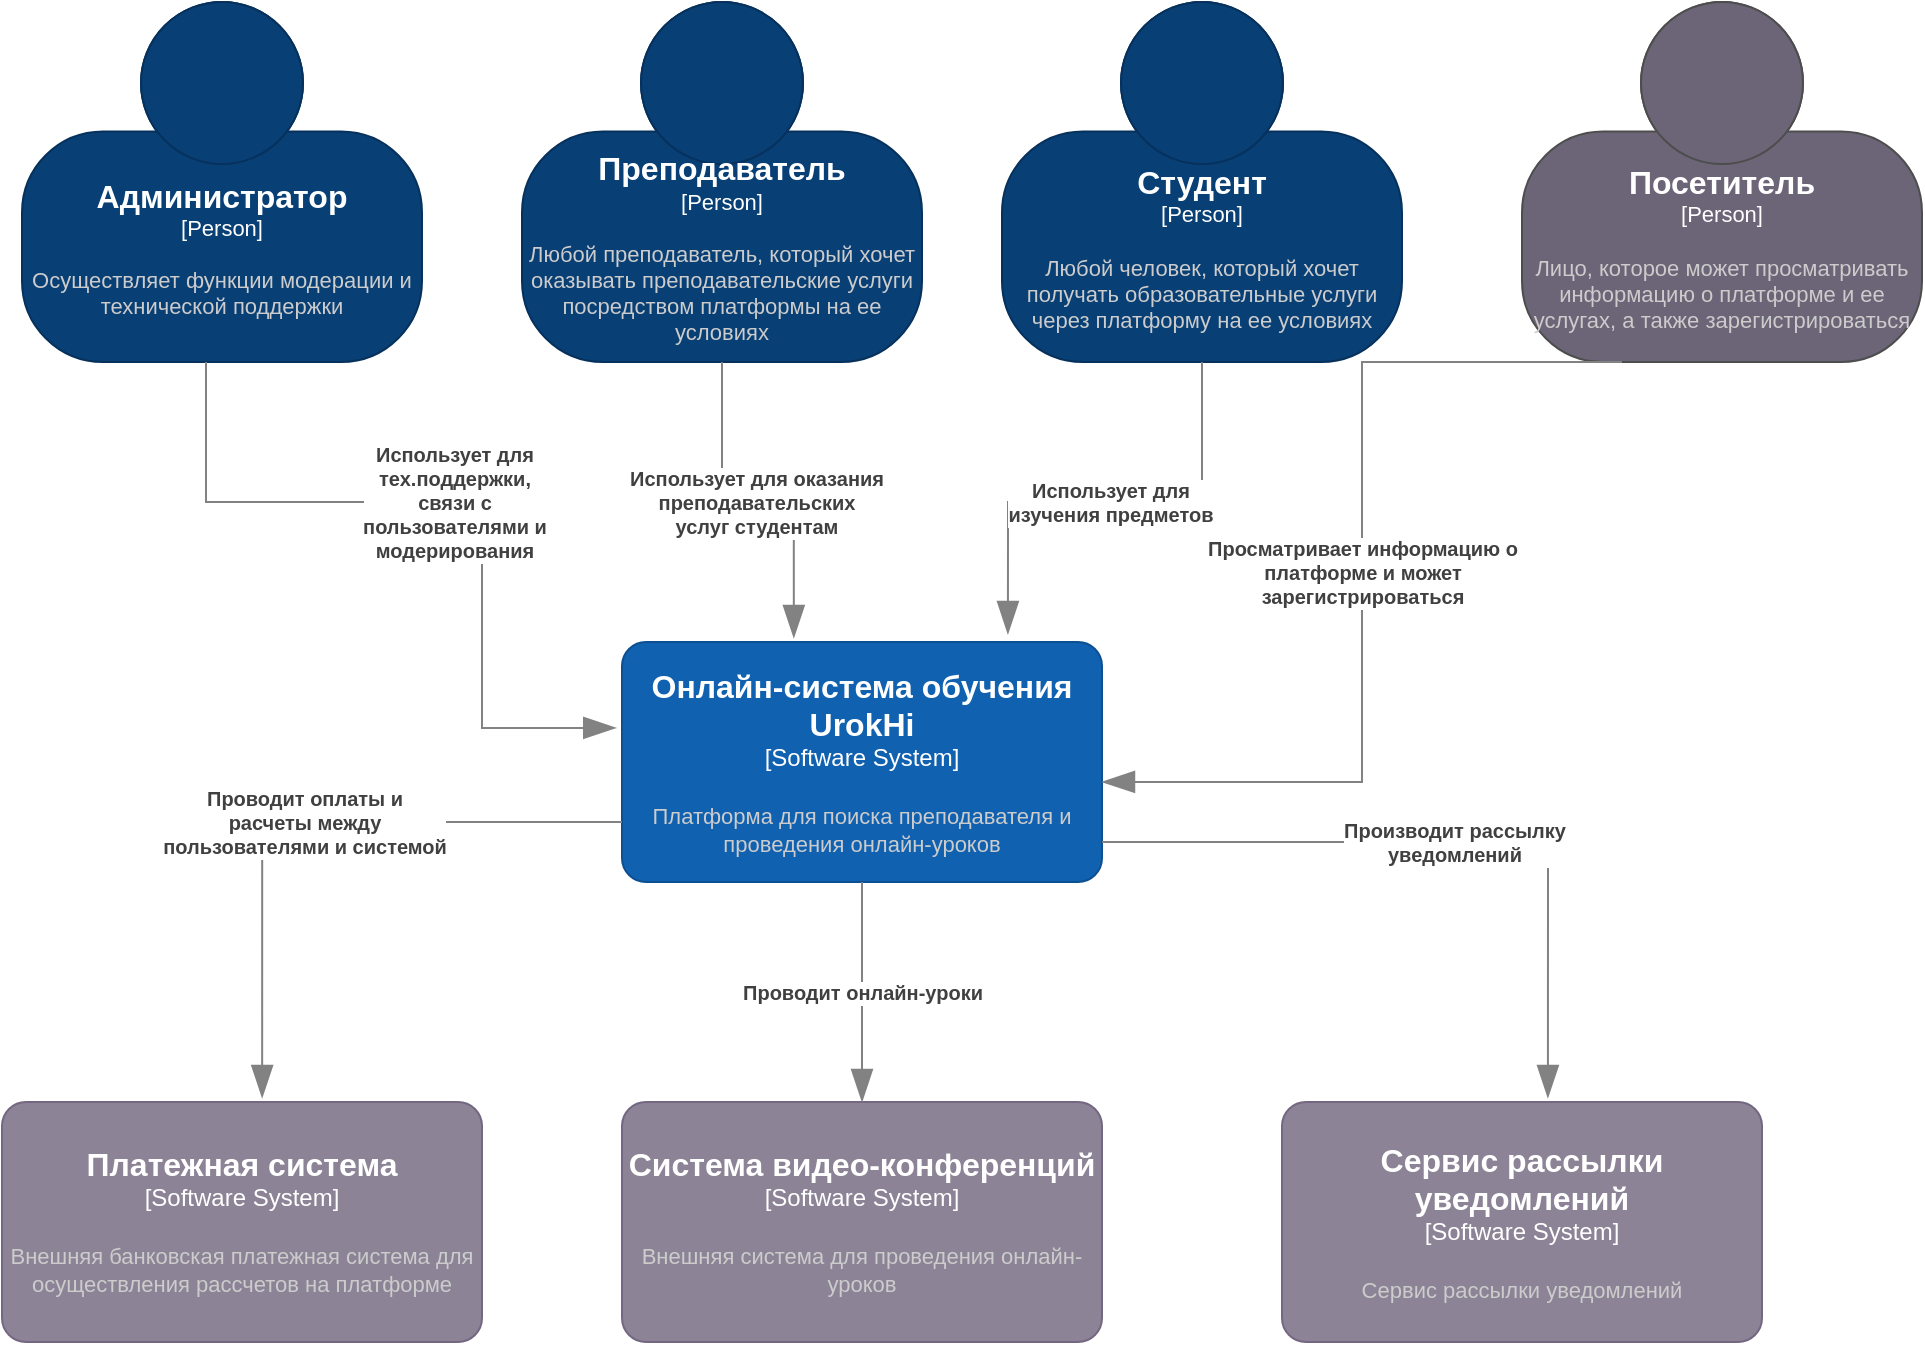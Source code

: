 <mxfile version="24.5.2" type="device">
  <diagram name="Page-1" id="E-IDXrgd8GRbGW7akyHb">
    <mxGraphModel dx="1818" dy="853" grid="1" gridSize="10" guides="1" tooltips="1" connect="1" arrows="1" fold="1" page="1" pageScale="1" pageWidth="827" pageHeight="1169" math="0" shadow="0">
      <root>
        <mxCell id="0" />
        <mxCell id="1" parent="0" />
        <object placeholders="1" c4Name="Преподаватель" c4Type="Person" c4Description="Любой преподаватель, который хочет оказывать преподавательские услуги посредством платформы на ее условиях" label="&lt;font style=&quot;font-size: 16px&quot;&gt;&lt;b&gt;%c4Name%&lt;/b&gt;&lt;/font&gt;&lt;div&gt;[%c4Type%]&lt;/div&gt;&lt;br&gt;&lt;div&gt;&lt;font style=&quot;font-size: 11px&quot;&gt;&lt;font color=&quot;#cccccc&quot;&gt;%c4Description%&lt;/font&gt;&lt;/div&gt;" id="kydnnjMlF6UbbDCAMPTQ-1">
          <mxCell style="html=1;fontSize=11;dashed=0;whiteSpace=wrap;fillColor=#083F75;strokeColor=#06315C;fontColor=#ffffff;shape=mxgraph.c4.person2;align=center;metaEdit=1;points=[[0.5,0,0],[1,0.5,0],[1,0.75,0],[0.75,1,0],[0.5,1,0],[0.25,1,0],[0,0.75,0],[0,0.5,0]];resizable=0;" vertex="1" parent="1">
            <mxGeometry x="290" y="50" width="200" height="180" as="geometry" />
          </mxCell>
        </object>
        <object placeholders="1" c4Name="Студент" c4Type="Person" c4Description="Любой человек, который хочет получать образовательные услуги через платформу на ее условиях" label="&lt;font style=&quot;font-size: 16px&quot;&gt;&lt;b&gt;%c4Name%&lt;/b&gt;&lt;/font&gt;&lt;div&gt;[%c4Type%]&lt;/div&gt;&lt;br&gt;&lt;div&gt;&lt;font style=&quot;font-size: 11px&quot;&gt;&lt;font color=&quot;#cccccc&quot;&gt;%c4Description%&lt;/font&gt;&lt;/div&gt;" id="kydnnjMlF6UbbDCAMPTQ-2">
          <mxCell style="html=1;fontSize=11;dashed=0;whiteSpace=wrap;fillColor=#083F75;strokeColor=#06315C;fontColor=#ffffff;shape=mxgraph.c4.person2;align=center;metaEdit=1;points=[[0.5,0,0],[1,0.5,0],[1,0.75,0],[0.75,1,0],[0.5,1,0],[0.25,1,0],[0,0.75,0],[0,0.5,0]];resizable=0;" vertex="1" parent="1">
            <mxGeometry x="530" y="50" width="200" height="180" as="geometry" />
          </mxCell>
        </object>
        <object placeholders="1" c4Name="Посетитель" c4Type="Person" c4Description="Лицо, которое может просматривать информацию о платформе и ее услугах, а также зарегистрироваться" label="&lt;font style=&quot;font-size: 16px&quot;&gt;&lt;b&gt;%c4Name%&lt;/b&gt;&lt;/font&gt;&lt;div&gt;[%c4Type%]&lt;/div&gt;&lt;br&gt;&lt;div&gt;&lt;font style=&quot;font-size: 11px&quot;&gt;&lt;font color=&quot;#cccccc&quot;&gt;%c4Description%&lt;/font&gt;&lt;/div&gt;" id="kydnnjMlF6UbbDCAMPTQ-3">
          <mxCell style="html=1;fontSize=11;dashed=0;whiteSpace=wrap;fillColor=#6C6477;strokeColor=#4D4D4D;fontColor=#ffffff;shape=mxgraph.c4.person2;align=center;metaEdit=1;points=[[0.5,0,0],[1,0.5,0],[1,0.75,0],[0.75,1,0],[0.5,1,0],[0.25,1,0],[0,0.75,0],[0,0.5,0]];resizable=0;" vertex="1" parent="1">
            <mxGeometry x="790" y="50" width="200" height="180" as="geometry" />
          </mxCell>
        </object>
        <object placeholders="1" c4Name="Онлайн-система обучения UrokHi" c4Type="Software System" c4Description="Платформа для поиска преподавателя и проведения онлайн-уроков" label="&lt;font style=&quot;font-size: 16px&quot;&gt;&lt;b&gt;%c4Name%&lt;/b&gt;&lt;/font&gt;&lt;div&gt;[%c4Type%]&lt;/div&gt;&lt;br&gt;&lt;div&gt;&lt;font style=&quot;font-size: 11px&quot;&gt;&lt;font color=&quot;#cccccc&quot;&gt;%c4Description%&lt;/font&gt;&lt;/div&gt;" id="kydnnjMlF6UbbDCAMPTQ-4">
          <mxCell style="rounded=1;whiteSpace=wrap;html=1;labelBackgroundColor=none;fillColor=#1061B0;fontColor=#ffffff;align=center;arcSize=10;strokeColor=#0D5091;metaEdit=1;resizable=0;points=[[0.25,0,0],[0.5,0,0],[0.75,0,0],[1,0.25,0],[1,0.5,0],[1,0.75,0],[0.75,1,0],[0.5,1,0],[0.25,1,0],[0,0.75,0],[0,0.5,0],[0,0.25,0]];" vertex="1" parent="1">
            <mxGeometry x="340" y="370" width="240" height="120" as="geometry" />
          </mxCell>
        </object>
        <object placeholders="1" c4Name="Администратор" c4Type="Person" c4Description="Осуществляет функции модерации и технической поддержки" label="&lt;font style=&quot;font-size: 16px&quot;&gt;&lt;b&gt;%c4Name%&lt;/b&gt;&lt;/font&gt;&lt;div&gt;[%c4Type%]&lt;/div&gt;&lt;br&gt;&lt;div&gt;&lt;font style=&quot;font-size: 11px&quot;&gt;&lt;font color=&quot;#cccccc&quot;&gt;%c4Description%&lt;/font&gt;&lt;/div&gt;" id="kydnnjMlF6UbbDCAMPTQ-5">
          <mxCell style="html=1;fontSize=11;dashed=0;whiteSpace=wrap;fillColor=#083F75;strokeColor=#06315C;fontColor=#ffffff;shape=mxgraph.c4.person2;align=center;metaEdit=1;points=[[0.5,0,0],[1,0.5,0],[1,0.75,0],[0.75,1,0],[0.5,1,0],[0.25,1,0],[0,0.75,0],[0,0.5,0]];resizable=0;" vertex="1" parent="1">
            <mxGeometry x="40" y="50" width="200" height="180" as="geometry" />
          </mxCell>
        </object>
        <object placeholders="1" c4Name="Платежная система" c4Type="Software System" c4Description="Внешняя банковская платежная система для осуществления рассчетов на платформе" label="&lt;font style=&quot;font-size: 16px&quot;&gt;&lt;b&gt;%c4Name%&lt;/b&gt;&lt;/font&gt;&lt;div&gt;[%c4Type%]&lt;/div&gt;&lt;br&gt;&lt;div&gt;&lt;font style=&quot;font-size: 11px&quot;&gt;&lt;font color=&quot;#cccccc&quot;&gt;%c4Description%&lt;/font&gt;&lt;/div&gt;" id="kydnnjMlF6UbbDCAMPTQ-6">
          <mxCell style="rounded=1;whiteSpace=wrap;html=1;labelBackgroundColor=none;fillColor=#8C8496;fontColor=#ffffff;align=center;arcSize=10;strokeColor=#736782;metaEdit=1;resizable=0;points=[[0.25,0,0],[0.5,0,0],[0.75,0,0],[1,0.25,0],[1,0.5,0],[1,0.75,0],[0.75,1,0],[0.5,1,0],[0.25,1,0],[0,0.75,0],[0,0.5,0],[0,0.25,0]];" vertex="1" parent="1">
            <mxGeometry x="30" y="600" width="240" height="120" as="geometry" />
          </mxCell>
        </object>
        <object placeholders="1" c4Name="Система видео-конференций" c4Type="Software System" c4Description="Внешняя система для проведения онлайн-уроков" label="&lt;font style=&quot;font-size: 16px&quot;&gt;&lt;b&gt;%c4Name%&lt;/b&gt;&lt;/font&gt;&lt;div&gt;[%c4Type%]&lt;/div&gt;&lt;br&gt;&lt;div&gt;&lt;font style=&quot;font-size: 11px&quot;&gt;&lt;font color=&quot;#cccccc&quot;&gt;%c4Description%&lt;/font&gt;&lt;/div&gt;" id="kydnnjMlF6UbbDCAMPTQ-7">
          <mxCell style="rounded=1;whiteSpace=wrap;html=1;labelBackgroundColor=none;fillColor=#8C8496;fontColor=#ffffff;align=center;arcSize=10;strokeColor=#736782;metaEdit=1;resizable=0;points=[[0.25,0,0],[0.5,0,0],[0.75,0,0],[1,0.25,0],[1,0.5,0],[1,0.75,0],[0.75,1,0],[0.5,1,0],[0.25,1,0],[0,0.75,0],[0,0.5,0],[0,0.25,0]];" vertex="1" parent="1">
            <mxGeometry x="340" y="600" width="240" height="120" as="geometry" />
          </mxCell>
        </object>
        <object placeholders="1" c4Name="Сервис рассылки уведомлений" c4Type="Software System" c4Description="Сервис рассылки уведомлений" label="&lt;font style=&quot;font-size: 16px&quot;&gt;&lt;b&gt;%c4Name%&lt;/b&gt;&lt;/font&gt;&lt;div&gt;[%c4Type%]&lt;/div&gt;&lt;br&gt;&lt;div&gt;&lt;font style=&quot;font-size: 11px&quot;&gt;&lt;font color=&quot;#cccccc&quot;&gt;%c4Description%&lt;/font&gt;&lt;/div&gt;" id="kydnnjMlF6UbbDCAMPTQ-8">
          <mxCell style="rounded=1;whiteSpace=wrap;html=1;labelBackgroundColor=none;fillColor=#8C8496;fontColor=#ffffff;align=center;arcSize=10;strokeColor=#736782;metaEdit=1;resizable=0;points=[[0.25,0,0],[0.5,0,0],[0.75,0,0],[1,0.25,0],[1,0.5,0],[1,0.75,0],[0.75,1,0],[0.5,1,0],[0.25,1,0],[0,0.75,0],[0,0.5,0],[0,0.25,0]];" vertex="1" parent="1">
            <mxGeometry x="670" y="600" width="240" height="120" as="geometry" />
          </mxCell>
        </object>
        <object placeholders="1" c4Type="Relationship" c4Description="Использует для &#xa;изучения предметов" label="&lt;div style=&quot;text-align: left&quot;&gt;&lt;div style=&quot;text-align: center&quot;&gt;&lt;b&gt;%c4Description%&lt;/b&gt;&lt;/div&gt;" id="kydnnjMlF6UbbDCAMPTQ-9">
          <mxCell style="endArrow=blockThin;html=1;fontSize=10;fontColor=#404040;strokeWidth=1;endFill=1;strokeColor=#828282;elbow=vertical;metaEdit=1;endSize=14;startSize=14;jumpStyle=arc;jumpSize=16;rounded=0;edgeStyle=orthogonalEdgeStyle;entryX=0.804;entryY=-0.033;entryDx=0;entryDy=0;entryPerimeter=0;exitX=0.5;exitY=1;exitDx=0;exitDy=0;exitPerimeter=0;" edge="1" parent="1" source="kydnnjMlF6UbbDCAMPTQ-2" target="kydnnjMlF6UbbDCAMPTQ-4">
            <mxGeometry width="240" relative="1" as="geometry">
              <mxPoint x="640" y="430" as="sourcePoint" />
              <mxPoint x="880" y="430" as="targetPoint" />
            </mxGeometry>
          </mxCell>
        </object>
        <object placeholders="1" c4Type="Relationship" c4Description="Использует для оказания&#xa;преподавательских &#xa;услуг студентам " label="&lt;div style=&quot;text-align: left&quot;&gt;&lt;div style=&quot;text-align: center&quot;&gt;&lt;b&gt;%c4Description%&lt;/b&gt;&lt;/div&gt;" id="kydnnjMlF6UbbDCAMPTQ-10">
          <mxCell style="endArrow=blockThin;html=1;fontSize=10;fontColor=#404040;strokeWidth=1;endFill=1;strokeColor=#828282;elbow=vertical;metaEdit=1;endSize=14;startSize=14;jumpStyle=arc;jumpSize=16;rounded=0;edgeStyle=orthogonalEdgeStyle;exitX=0.5;exitY=1;exitDx=0;exitDy=0;exitPerimeter=0;entryX=0.358;entryY=-0.017;entryDx=0;entryDy=0;entryPerimeter=0;" edge="1" parent="1" source="kydnnjMlF6UbbDCAMPTQ-1" target="kydnnjMlF6UbbDCAMPTQ-4">
            <mxGeometry width="240" relative="1" as="geometry">
              <mxPoint x="640" y="430" as="sourcePoint" />
              <mxPoint x="880" y="430" as="targetPoint" />
            </mxGeometry>
          </mxCell>
        </object>
        <object placeholders="1" c4Type="Relationship" c4Description="Использует для &#xa;тех.поддержки, &#xa;связи с &#xa;пользователями и &#xa;модерирования " label="&lt;div style=&quot;text-align: left&quot;&gt;&lt;div style=&quot;text-align: center&quot;&gt;&lt;b&gt;%c4Description%&lt;/b&gt;&lt;/div&gt;" id="kydnnjMlF6UbbDCAMPTQ-11">
          <mxCell style="endArrow=blockThin;html=1;fontSize=10;fontColor=#404040;strokeWidth=1;endFill=1;strokeColor=#828282;elbow=vertical;metaEdit=1;endSize=14;startSize=14;jumpStyle=arc;jumpSize=16;rounded=0;edgeStyle=orthogonalEdgeStyle;exitX=0.46;exitY=1;exitDx=0;exitDy=0;exitPerimeter=0;entryX=-0.012;entryY=0.358;entryDx=0;entryDy=0;entryPerimeter=0;" edge="1" parent="1" source="kydnnjMlF6UbbDCAMPTQ-5" target="kydnnjMlF6UbbDCAMPTQ-4">
            <mxGeometry width="240" relative="1" as="geometry">
              <mxPoint x="640" y="430" as="sourcePoint" />
              <mxPoint x="880" y="430" as="targetPoint" />
              <Array as="points">
                <mxPoint x="132" y="300" />
                <mxPoint x="270" y="300" />
                <mxPoint x="270" y="413" />
              </Array>
            </mxGeometry>
          </mxCell>
        </object>
        <object placeholders="1" c4Type="Relationship" c4Description="Просматривает информацию о &#xa;платформе и может &#xa;зарегистрироваться" label="&lt;div style=&quot;text-align: left&quot;&gt;&lt;div style=&quot;text-align: center&quot;&gt;&lt;b&gt;%c4Description%&lt;/b&gt;&lt;/div&gt;" id="kydnnjMlF6UbbDCAMPTQ-13">
          <mxCell style="endArrow=blockThin;html=1;fontSize=10;fontColor=#404040;strokeWidth=1;endFill=1;strokeColor=#828282;elbow=vertical;metaEdit=1;endSize=14;startSize=14;jumpStyle=arc;jumpSize=16;rounded=0;edgeStyle=orthogonalEdgeStyle;entryX=1;entryY=0.583;entryDx=0;entryDy=0;entryPerimeter=0;exitX=0.25;exitY=1;exitDx=0;exitDy=0;exitPerimeter=0;" edge="1" parent="1" source="kydnnjMlF6UbbDCAMPTQ-3" target="kydnnjMlF6UbbDCAMPTQ-4">
            <mxGeometry width="240" relative="1" as="geometry">
              <mxPoint x="640" y="430" as="sourcePoint" />
              <mxPoint x="880" y="430" as="targetPoint" />
              <Array as="points">
                <mxPoint x="710" y="230" />
                <mxPoint x="710" y="440" />
              </Array>
            </mxGeometry>
          </mxCell>
        </object>
        <object placeholders="1" c4Type="Relationship" c4Description="Проводит оплаты и &#xa;расчеты между &#xa;пользователями и системой" label="&lt;div style=&quot;text-align: left&quot;&gt;&lt;div style=&quot;text-align: center&quot;&gt;&lt;b&gt;%c4Description%&lt;/b&gt;&lt;/div&gt;" id="kydnnjMlF6UbbDCAMPTQ-14">
          <mxCell style="endArrow=blockThin;html=1;fontSize=10;fontColor=#404040;strokeWidth=1;endFill=1;strokeColor=#828282;elbow=vertical;metaEdit=1;endSize=14;startSize=14;jumpStyle=arc;jumpSize=16;rounded=0;edgeStyle=orthogonalEdgeStyle;entryX=0.542;entryY=-0.017;entryDx=0;entryDy=0;entryPerimeter=0;exitX=0;exitY=0.75;exitDx=0;exitDy=0;exitPerimeter=0;" edge="1" parent="1" source="kydnnjMlF6UbbDCAMPTQ-4" target="kydnnjMlF6UbbDCAMPTQ-6">
            <mxGeometry width="240" relative="1" as="geometry">
              <mxPoint x="640" y="430" as="sourcePoint" />
              <mxPoint x="880" y="430" as="targetPoint" />
            </mxGeometry>
          </mxCell>
        </object>
        <object placeholders="1" c4Type="Relationship" c4Description="Проводит онлайн-уроки " label="&lt;div style=&quot;text-align: left&quot;&gt;&lt;div style=&quot;text-align: center&quot;&gt;&lt;b&gt;%c4Description%&lt;/b&gt;&lt;/div&gt;" id="kydnnjMlF6UbbDCAMPTQ-15">
          <mxCell style="endArrow=blockThin;html=1;fontSize=10;fontColor=#404040;strokeWidth=1;endFill=1;strokeColor=#828282;elbow=vertical;metaEdit=1;endSize=14;startSize=14;jumpStyle=arc;jumpSize=16;rounded=0;edgeStyle=orthogonalEdgeStyle;entryX=0.5;entryY=0;entryDx=0;entryDy=0;entryPerimeter=0;exitX=0.5;exitY=1;exitDx=0;exitDy=0;exitPerimeter=0;" edge="1" parent="1" source="kydnnjMlF6UbbDCAMPTQ-4" target="kydnnjMlF6UbbDCAMPTQ-7">
            <mxGeometry width="240" relative="1" as="geometry">
              <mxPoint x="640" y="430" as="sourcePoint" />
              <mxPoint x="880" y="430" as="targetPoint" />
            </mxGeometry>
          </mxCell>
        </object>
        <object placeholders="1" c4Type="Relationship" c4Description="Производит рассылку &#xa;уведомлений" label="&lt;div style=&quot;text-align: left&quot;&gt;&lt;div style=&quot;text-align: center&quot;&gt;&lt;b&gt;%c4Description%&lt;/b&gt;&lt;/div&gt;" id="kydnnjMlF6UbbDCAMPTQ-16">
          <mxCell style="endArrow=blockThin;html=1;fontSize=10;fontColor=#404040;strokeWidth=1;endFill=1;strokeColor=#828282;elbow=vertical;metaEdit=1;endSize=14;startSize=14;jumpStyle=arc;jumpSize=16;rounded=0;edgeStyle=orthogonalEdgeStyle;entryX=0.554;entryY=-0.017;entryDx=0;entryDy=0;entryPerimeter=0;" edge="1" parent="1" source="kydnnjMlF6UbbDCAMPTQ-4" target="kydnnjMlF6UbbDCAMPTQ-8">
            <mxGeometry width="240" relative="1" as="geometry">
              <mxPoint x="640" y="430" as="sourcePoint" />
              <mxPoint x="880" y="430" as="targetPoint" />
              <Array as="points">
                <mxPoint x="803" y="470" />
              </Array>
            </mxGeometry>
          </mxCell>
        </object>
      </root>
    </mxGraphModel>
  </diagram>
</mxfile>
